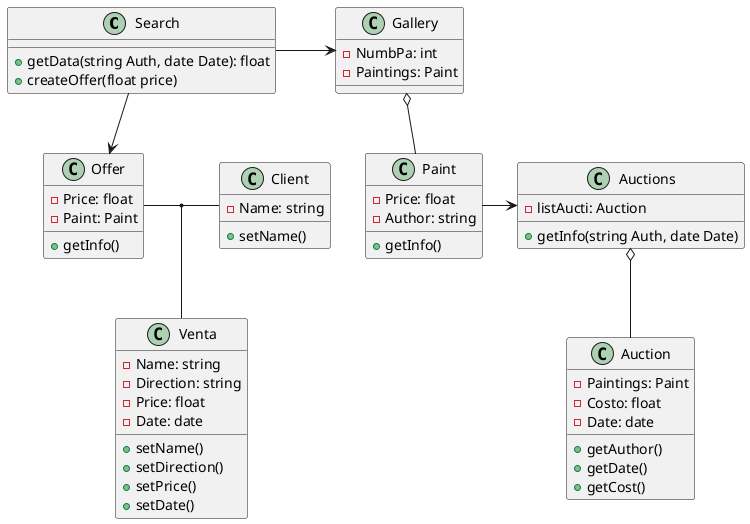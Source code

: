 @startuml

class Search{
    +getData(string Auth, date Date): float
    +createOffer(float price)
}
class Client{
    -Name: string
    +setName()
}
class Offer{
    -Price: float
    -Paint: Paint
    +getInfo()
}
class Venta{
    -Name: string
    -Direction: string
    -Price: float
    -Date: date
    +setName()
    +setDirection()
    +setPrice()
    +setDate()
}
class Gallery{
    -NumbPa: int
    -Paintings: Paint
}
Class Paint{
    -Price: float
    -Author: string
    +getInfo()
}
Class Auctions{
    -listAucti: Auction
    +getInfo(string Auth, date Date)
}
class Auction{
    -Paintings: Paint
    -Costo: float
    -Date: date
    +getAuthor()
    +getDate()
    +getCost()
}

Gallery o-- Paint
Auctions o-- Auction
Search --> Offer
Search->Gallery
Paint->Auctions
Offer - Client
(Offer, Client) -- Venta




@enduml